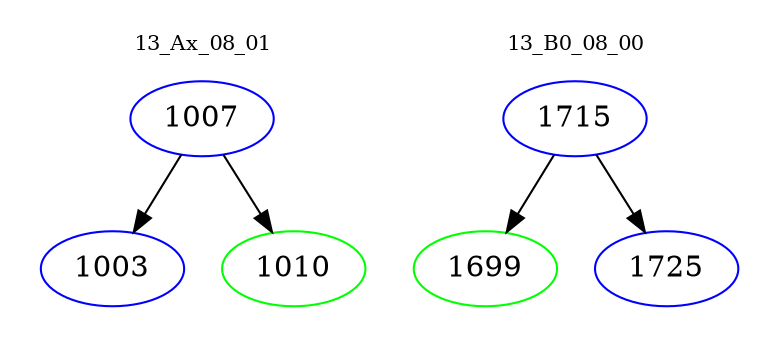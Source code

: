 digraph{
subgraph cluster_0 {
color = white
label = "13_Ax_08_01";
fontsize=10;
T0_1007 [label="1007", color="blue"]
T0_1007 -> T0_1003 [color="black"]
T0_1003 [label="1003", color="blue"]
T0_1007 -> T0_1010 [color="black"]
T0_1010 [label="1010", color="green"]
}
subgraph cluster_1 {
color = white
label = "13_B0_08_00";
fontsize=10;
T1_1715 [label="1715", color="blue"]
T1_1715 -> T1_1699 [color="black"]
T1_1699 [label="1699", color="green"]
T1_1715 -> T1_1725 [color="black"]
T1_1725 [label="1725", color="blue"]
}
}
